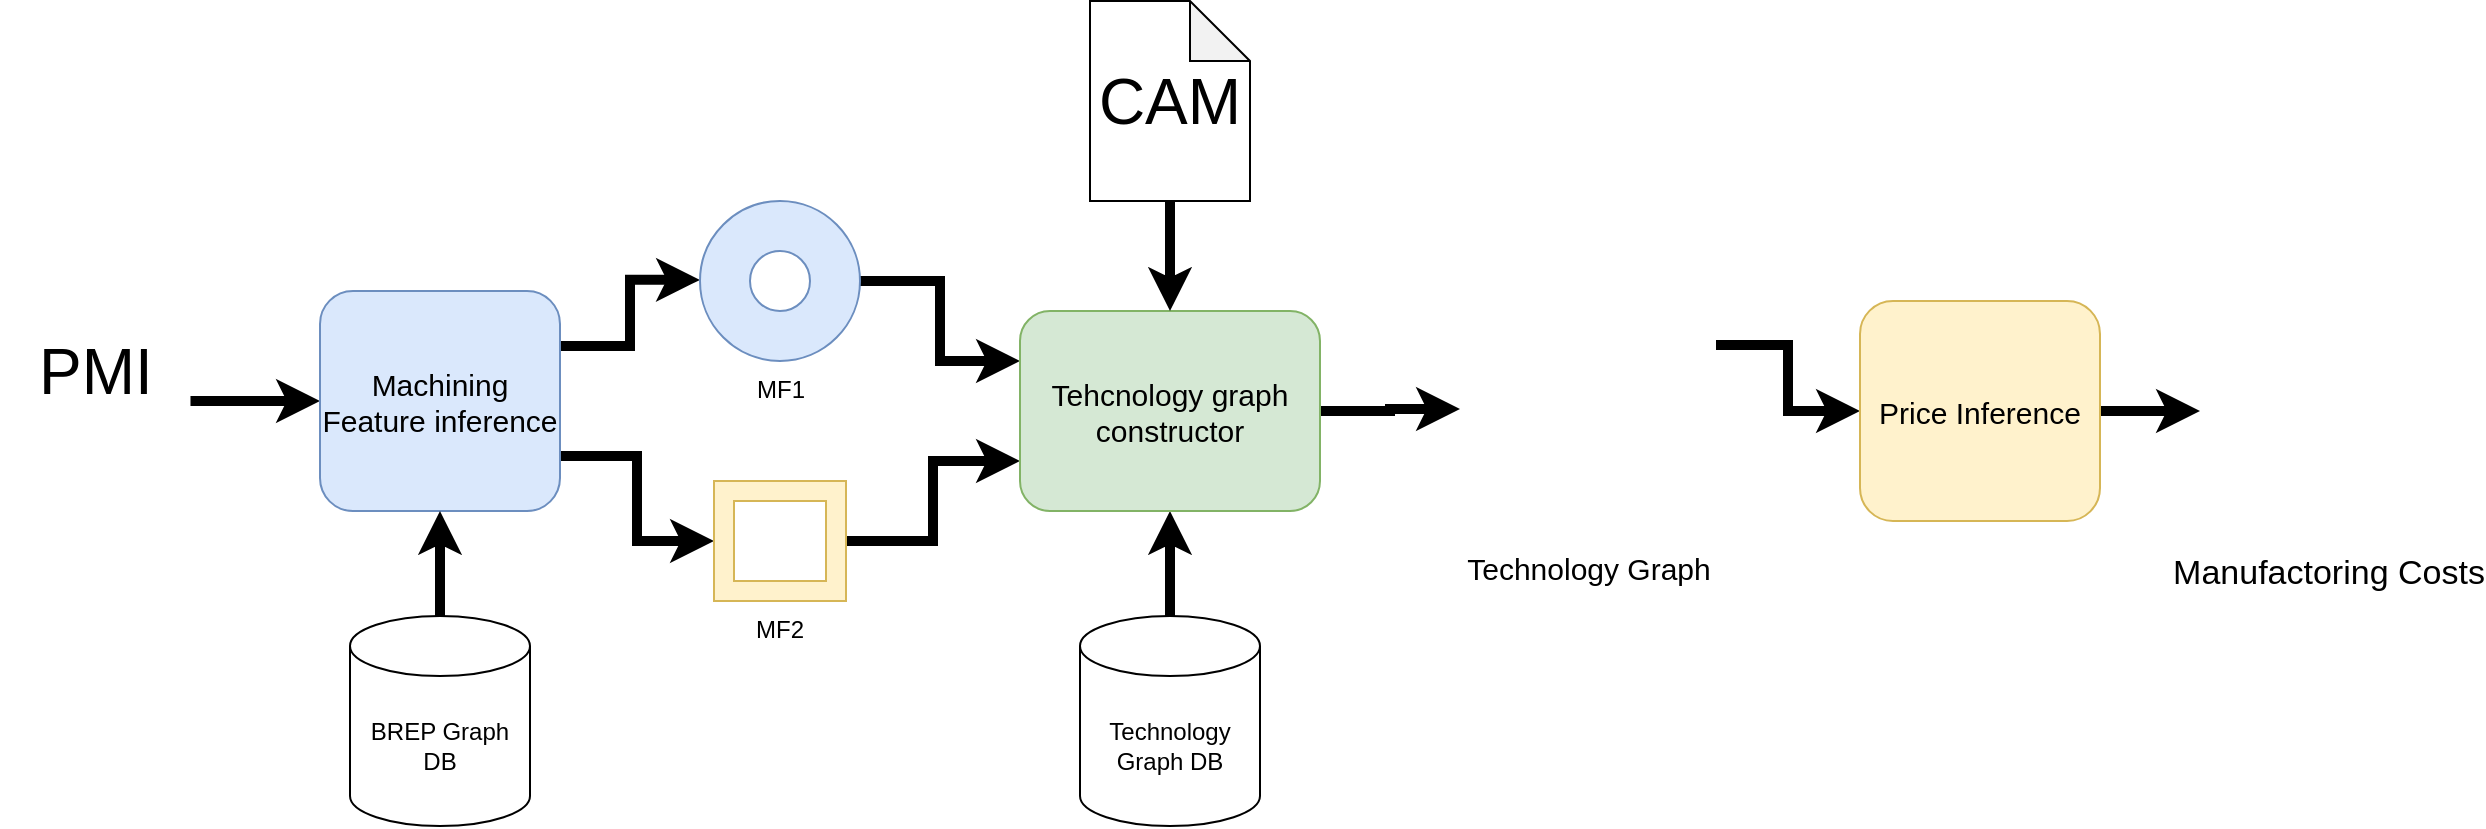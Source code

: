 <mxfile version="20.8.10" type="device"><diagram name="Страница 1" id="GN_dhSQIBudPdbc4w2mn"><mxGraphModel dx="1316" dy="705" grid="1" gridSize="10" guides="1" tooltips="1" connect="1" arrows="1" fold="1" page="1" pageScale="1" pageWidth="827" pageHeight="1169" math="0" shadow="0"><root><mxCell id="0"/><mxCell id="1" parent="0"/><mxCell id="fVB6yDiOF3fJz0ehGF9K-36" style="edgeStyle=orthogonalEdgeStyle;rounded=0;orthogonalLoop=1;jettySize=auto;html=1;strokeWidth=5;" edge="1" parent="1" source="fVB6yDiOF3fJz0ehGF9K-38" target="fVB6yDiOF3fJz0ehGF9K-35"><mxGeometry relative="1" as="geometry"><mxPoint x="140" y="255" as="sourcePoint"/></mxGeometry></mxCell><mxCell id="sQeNvcoP1rH_-B3a7Clq-6" style="edgeStyle=orthogonalEdgeStyle;rounded=0;orthogonalLoop=1;jettySize=auto;html=1;exitX=1;exitY=0.75;exitDx=0;exitDy=0;entryX=0;entryY=0.5;entryDx=0;entryDy=0;entryPerimeter=0;strokeWidth=5;" edge="1" parent="1" source="fVB6yDiOF3fJz0ehGF9K-35" target="sQeNvcoP1rH_-B3a7Clq-4"><mxGeometry relative="1" as="geometry"/></mxCell><mxCell id="sQeNvcoP1rH_-B3a7Clq-7" style="edgeStyle=orthogonalEdgeStyle;rounded=0;orthogonalLoop=1;jettySize=auto;html=1;exitX=1;exitY=0.25;exitDx=0;exitDy=0;entryX=0;entryY=0.493;entryDx=0;entryDy=0;entryPerimeter=0;strokeWidth=5;" edge="1" parent="1" source="fVB6yDiOF3fJz0ehGF9K-35" target="sQeNvcoP1rH_-B3a7Clq-2"><mxGeometry relative="1" as="geometry"/></mxCell><mxCell id="fVB6yDiOF3fJz0ehGF9K-35" value="&lt;font style=&quot;font-size: 15px;&quot;&gt;Machining Feature inference&lt;/font&gt;" style="rounded=1;whiteSpace=wrap;html=1;fillColor=#dae8fc;strokeColor=#6c8ebf;" vertex="1" parent="1"><mxGeometry x="190" y="197.5" width="120" height="110" as="geometry"/></mxCell><mxCell id="sQeNvcoP1rH_-B3a7Clq-12" style="edgeStyle=orthogonalEdgeStyle;rounded=0;orthogonalLoop=1;jettySize=auto;html=1;exitX=0.5;exitY=0;exitDx=0;exitDy=0;exitPerimeter=0;entryX=0.5;entryY=1;entryDx=0;entryDy=0;strokeWidth=5;" edge="1" parent="1" source="fVB6yDiOF3fJz0ehGF9K-37" target="sQeNvcoP1rH_-B3a7Clq-9"><mxGeometry relative="1" as="geometry"/></mxCell><mxCell id="fVB6yDiOF3fJz0ehGF9K-37" value="Technology Graph DB" style="shape=cylinder3;whiteSpace=wrap;html=1;boundedLbl=1;backgroundOutline=1;size=15;" vertex="1" parent="1"><mxGeometry x="570" y="360" width="90" height="105" as="geometry"/></mxCell><mxCell id="fVB6yDiOF3fJz0ehGF9K-38" value="" style="shape=image;html=1;verticalAlign=top;verticalLabelPosition=bottom;labelBackgroundColor=#ffffff;imageAspect=0;aspect=fixed;image=https://cdn4.iconfinder.com/data/icons/file-extension-names-vol-8/512/14-128.png;clipPath=inset(0.78% 10.94% 0.78% 10.94%);" vertex="1" parent="1"><mxGeometry x="30" y="192.5" width="95.238" height="120" as="geometry"/></mxCell><mxCell id="sQeNvcoP1rH_-B3a7Clq-10" style="edgeStyle=orthogonalEdgeStyle;rounded=0;orthogonalLoop=1;jettySize=auto;html=1;entryX=0;entryY=0.25;entryDx=0;entryDy=0;strokeWidth=5;" edge="1" parent="1" source="sQeNvcoP1rH_-B3a7Clq-2" target="sQeNvcoP1rH_-B3a7Clq-9"><mxGeometry relative="1" as="geometry"/></mxCell><mxCell id="sQeNvcoP1rH_-B3a7Clq-2" value="MF1" style="verticalLabelPosition=bottom;verticalAlign=top;html=1;shape=mxgraph.basic.donut;dx=25;fillColor=#dae8fc;strokeColor=#6c8ebf;" vertex="1" parent="1"><mxGeometry x="380" y="152.5" width="80" height="80" as="geometry"/></mxCell><mxCell id="sQeNvcoP1rH_-B3a7Clq-11" style="edgeStyle=orthogonalEdgeStyle;rounded=0;orthogonalLoop=1;jettySize=auto;html=1;exitX=1;exitY=0.5;exitDx=0;exitDy=0;exitPerimeter=0;entryX=0;entryY=0.75;entryDx=0;entryDy=0;strokeWidth=5;" edge="1" parent="1" source="sQeNvcoP1rH_-B3a7Clq-4" target="sQeNvcoP1rH_-B3a7Clq-9"><mxGeometry relative="1" as="geometry"/></mxCell><mxCell id="sQeNvcoP1rH_-B3a7Clq-4" value="MF2" style="verticalLabelPosition=bottom;verticalAlign=top;html=1;shape=mxgraph.basic.frame;dx=10;whiteSpace=wrap;fillColor=#fff2cc;strokeColor=#d6b656;" vertex="1" parent="1"><mxGeometry x="387" y="292.5" width="66" height="60" as="geometry"/></mxCell><mxCell id="sQeNvcoP1rH_-B3a7Clq-19" style="edgeStyle=orthogonalEdgeStyle;rounded=0;orthogonalLoop=1;jettySize=auto;html=1;exitX=1;exitY=0.5;exitDx=0;exitDy=0;entryX=0;entryY=0.5;entryDx=0;entryDy=0;strokeWidth=5;fontSize=15;" edge="1" parent="1" source="sQeNvcoP1rH_-B3a7Clq-9" target="sQeNvcoP1rH_-B3a7Clq-20"><mxGeometry relative="1" as="geometry"><mxPoint x="760" y="230" as="targetPoint"/></mxGeometry></mxCell><mxCell id="sQeNvcoP1rH_-B3a7Clq-9" value="&lt;font style=&quot;font-size: 15px;&quot;&gt;Tehcnology graph constructor&lt;/font&gt;" style="rounded=1;whiteSpace=wrap;html=1;fillColor=#d5e8d4;strokeColor=#82b366;" vertex="1" parent="1"><mxGeometry x="540" y="207.5" width="150" height="100" as="geometry"/></mxCell><mxCell id="sQeNvcoP1rH_-B3a7Clq-14" style="edgeStyle=orthogonalEdgeStyle;rounded=0;orthogonalLoop=1;jettySize=auto;html=1;exitX=0.5;exitY=0;exitDx=0;exitDy=0;exitPerimeter=0;entryX=0.5;entryY=1;entryDx=0;entryDy=0;strokeWidth=5;" edge="1" parent="1" source="sQeNvcoP1rH_-B3a7Clq-13" target="fVB6yDiOF3fJz0ehGF9K-35"><mxGeometry relative="1" as="geometry"/></mxCell><mxCell id="sQeNvcoP1rH_-B3a7Clq-13" value="BREP Graph DB" style="shape=cylinder3;whiteSpace=wrap;html=1;boundedLbl=1;backgroundOutline=1;size=15;" vertex="1" parent="1"><mxGeometry x="205" y="360" width="90" height="105" as="geometry"/></mxCell><mxCell id="sQeNvcoP1rH_-B3a7Clq-17" value="&lt;font style=&quot;font-size: 17px;&quot;&gt;Manufactoring Costs&lt;/font&gt;" style="shape=image;html=1;verticalAlign=top;verticalLabelPosition=bottom;labelBackgroundColor=#ffffff;imageAspect=0;aspect=fixed;image=https://cdn3.iconfinder.com/data/icons/currency-and-cryptocurrency-signs/64/cryptocurrency_blockchain_dollar-128.png" vertex="1" parent="1"><mxGeometry x="1130" y="193.5" width="128" height="128" as="geometry"/></mxCell><mxCell id="sQeNvcoP1rH_-B3a7Clq-23" style="edgeStyle=orthogonalEdgeStyle;rounded=0;orthogonalLoop=1;jettySize=auto;html=1;exitX=1;exitY=0.25;exitDx=0;exitDy=0;entryX=0;entryY=0.5;entryDx=0;entryDy=0;strokeWidth=5;fontSize=17;" edge="1" parent="1" source="sQeNvcoP1rH_-B3a7Clq-20" target="sQeNvcoP1rH_-B3a7Clq-21"><mxGeometry relative="1" as="geometry"/></mxCell><mxCell id="sQeNvcoP1rH_-B3a7Clq-20" value="Technology Graph" style="shape=image;html=1;verticalAlign=top;verticalLabelPosition=bottom;labelBackgroundColor=#ffffff;imageAspect=0;aspect=fixed;image=https://cdn4.iconfinder.com/data/icons/evil-icons-user-interface/64/share-128.png;fontSize=15;clipPath=inset(10.94% 10.94% 10.94% 10.94%);" vertex="1" parent="1"><mxGeometry x="760" y="192.5" width="128" height="128" as="geometry"/></mxCell><mxCell id="sQeNvcoP1rH_-B3a7Clq-22" style="edgeStyle=orthogonalEdgeStyle;rounded=0;orthogonalLoop=1;jettySize=auto;html=1;exitX=1;exitY=0.5;exitDx=0;exitDy=0;strokeWidth=5;fontSize=15;" edge="1" parent="1" source="sQeNvcoP1rH_-B3a7Clq-21" target="sQeNvcoP1rH_-B3a7Clq-17"><mxGeometry relative="1" as="geometry"/></mxCell><mxCell id="sQeNvcoP1rH_-B3a7Clq-21" value="&lt;font style=&quot;font-size: 15px;&quot;&gt;Price Inference&lt;/font&gt;" style="rounded=1;whiteSpace=wrap;html=1;fillColor=#fff2cc;strokeColor=#d6b656;" vertex="1" parent="1"><mxGeometry x="960" y="202.5" width="120" height="110" as="geometry"/></mxCell><mxCell id="sQeNvcoP1rH_-B3a7Clq-25" value="PMI" style="text;html=1;strokeColor=none;fillColor=none;align=center;verticalAlign=middle;whiteSpace=wrap;rounded=0;fontSize=32;" vertex="1" parent="1"><mxGeometry x="47.62" y="223" width="60" height="30" as="geometry"/></mxCell><mxCell id="sQeNvcoP1rH_-B3a7Clq-50" style="edgeStyle=orthogonalEdgeStyle;rounded=0;orthogonalLoop=1;jettySize=auto;html=1;exitX=0.5;exitY=1;exitDx=0;exitDy=0;exitPerimeter=0;strokeWidth=5;fontSize=32;" edge="1" parent="1" source="sQeNvcoP1rH_-B3a7Clq-49" target="sQeNvcoP1rH_-B3a7Clq-9"><mxGeometry relative="1" as="geometry"/></mxCell><mxCell id="sQeNvcoP1rH_-B3a7Clq-49" value="CAM" style="shape=note;whiteSpace=wrap;html=1;backgroundOutline=1;darkOpacity=0.05;fontSize=32;" vertex="1" parent="1"><mxGeometry x="575" y="52.5" width="80" height="100" as="geometry"/></mxCell><mxCell id="sQeNvcoP1rH_-B3a7Clq-51" value="" style="shape=image;html=1;verticalAlign=top;verticalLabelPosition=bottom;labelBackgroundColor=#ffffff;imageAspect=0;aspect=fixed;image=https://cdn3.iconfinder.com/data/icons/iconset-1-1/24/icon_set_outlinder-07-128.png;fontSize=32;" vertex="1" parent="1"><mxGeometry x="598.75" y="120" width="32.5" height="32.5" as="geometry"/></mxCell></root></mxGraphModel></diagram></mxfile>